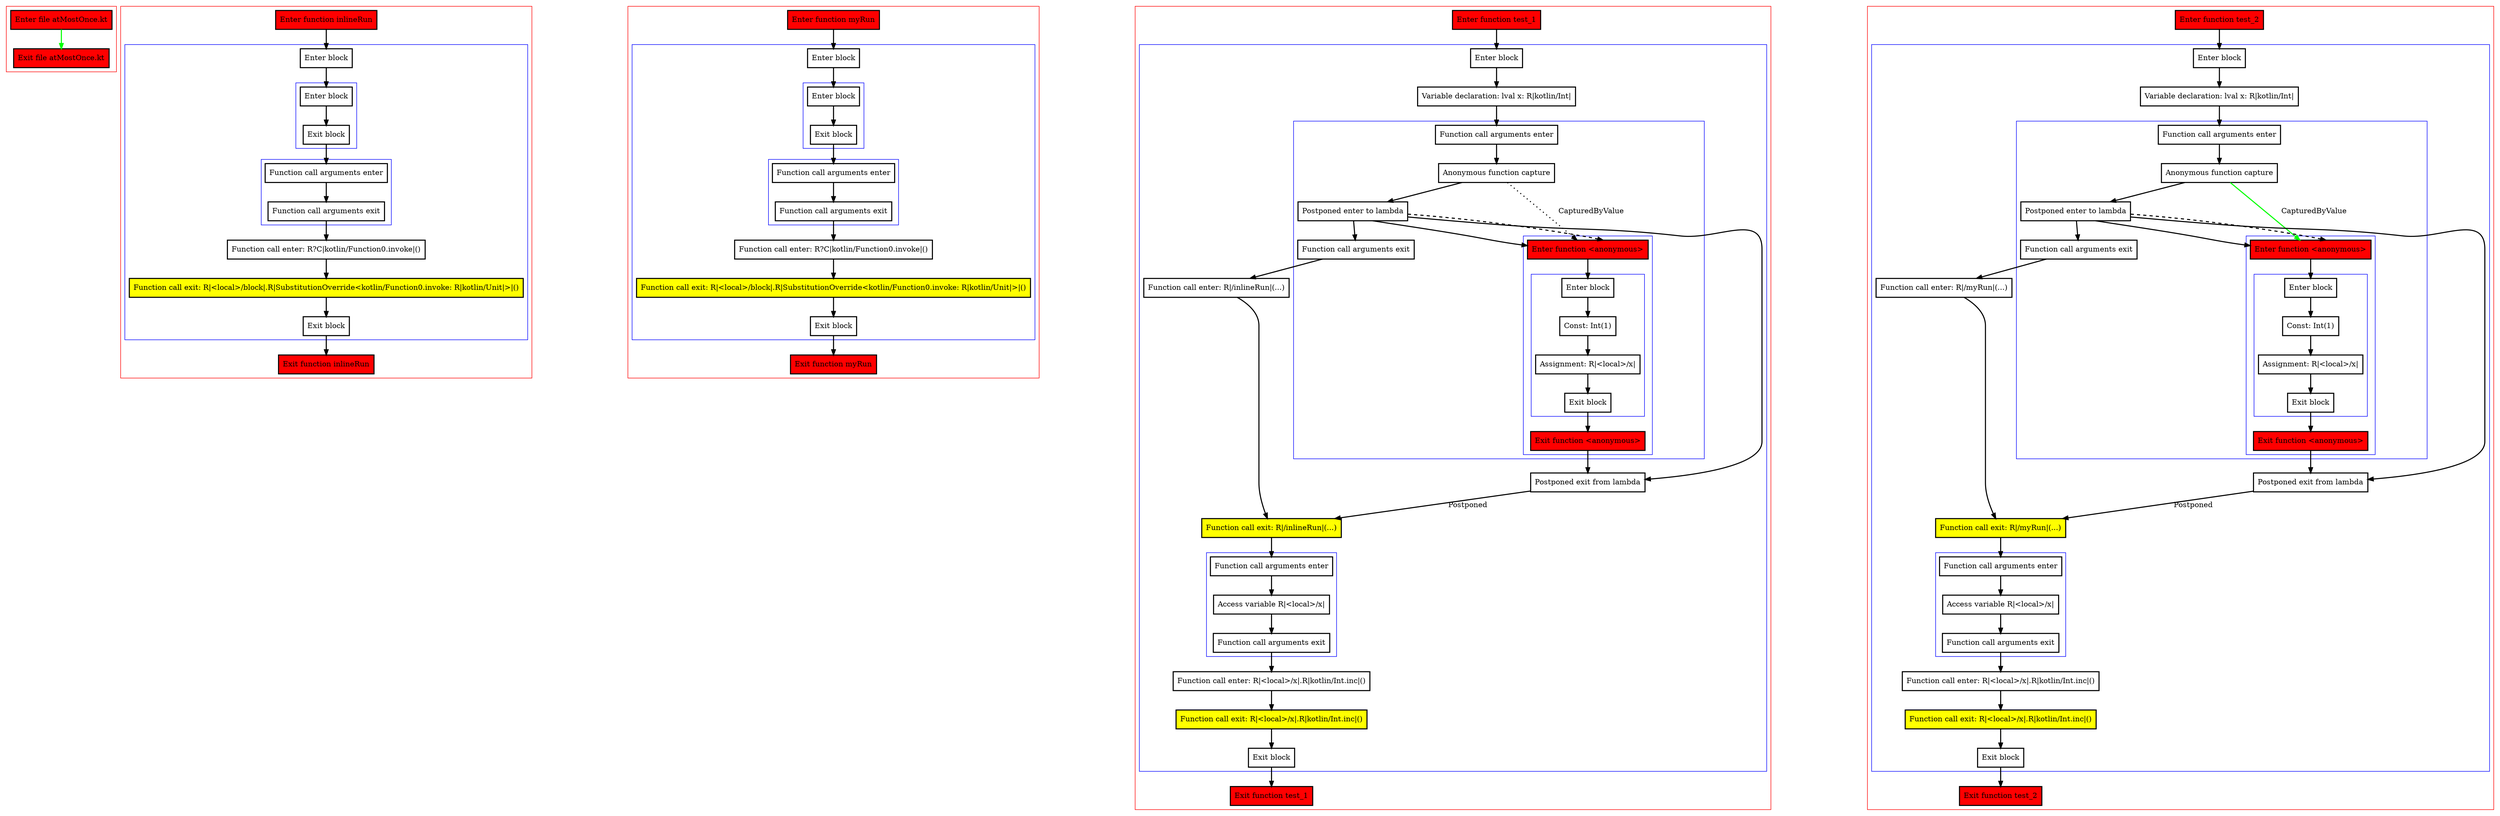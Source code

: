 digraph atMostOnce_kt {
    graph [nodesep=3]
    node [shape=box penwidth=2]
    edge [penwidth=2]

    subgraph cluster_0 {
        color=red
        0 [label="Enter file atMostOnce.kt" style="filled" fillcolor=red];
        1 [label="Exit file atMostOnce.kt" style="filled" fillcolor=red];
    }
    0 -> {1} [color=green];

    subgraph cluster_1 {
        color=red
        2 [label="Enter function inlineRun" style="filled" fillcolor=red];
        subgraph cluster_2 {
            color=blue
            3 [label="Enter block"];
            subgraph cluster_3 {
                color=blue
                4 [label="Enter block"];
                5 [label="Exit block"];
            }
            subgraph cluster_4 {
                color=blue
                6 [label="Function call arguments enter"];
                7 [label="Function call arguments exit"];
            }
            8 [label="Function call enter: R?C|kotlin/Function0.invoke|()"];
            9 [label="Function call exit: R|<local>/block|.R|SubstitutionOverride<kotlin/Function0.invoke: R|kotlin/Unit|>|()" style="filled" fillcolor=yellow];
            10 [label="Exit block"];
        }
        11 [label="Exit function inlineRun" style="filled" fillcolor=red];
    }
    2 -> {3};
    3 -> {4};
    4 -> {5};
    5 -> {6};
    6 -> {7};
    7 -> {8};
    8 -> {9};
    9 -> {10};
    10 -> {11};

    subgraph cluster_5 {
        color=red
        12 [label="Enter function myRun" style="filled" fillcolor=red];
        subgraph cluster_6 {
            color=blue
            13 [label="Enter block"];
            subgraph cluster_7 {
                color=blue
                14 [label="Enter block"];
                15 [label="Exit block"];
            }
            subgraph cluster_8 {
                color=blue
                16 [label="Function call arguments enter"];
                17 [label="Function call arguments exit"];
            }
            18 [label="Function call enter: R?C|kotlin/Function0.invoke|()"];
            19 [label="Function call exit: R|<local>/block|.R|SubstitutionOverride<kotlin/Function0.invoke: R|kotlin/Unit|>|()" style="filled" fillcolor=yellow];
            20 [label="Exit block"];
        }
        21 [label="Exit function myRun" style="filled" fillcolor=red];
    }
    12 -> {13};
    13 -> {14};
    14 -> {15};
    15 -> {16};
    16 -> {17};
    17 -> {18};
    18 -> {19};
    19 -> {20};
    20 -> {21};

    subgraph cluster_9 {
        color=red
        22 [label="Enter function test_1" style="filled" fillcolor=red];
        subgraph cluster_10 {
            color=blue
            23 [label="Enter block"];
            24 [label="Variable declaration: lval x: R|kotlin/Int|"];
            subgraph cluster_11 {
                color=blue
                25 [label="Function call arguments enter"];
                26 [label="Anonymous function capture"];
                27 [label="Postponed enter to lambda"];
                subgraph cluster_12 {
                    color=blue
                    28 [label="Enter function <anonymous>" style="filled" fillcolor=red];
                    subgraph cluster_13 {
                        color=blue
                        29 [label="Enter block"];
                        30 [label="Const: Int(1)"];
                        31 [label="Assignment: R|<local>/x|"];
                        32 [label="Exit block"];
                    }
                    33 [label="Exit function <anonymous>" style="filled" fillcolor=red];
                }
                34 [label="Function call arguments exit"];
            }
            35 [label="Function call enter: R|/inlineRun|(...)"];
            36 [label="Postponed exit from lambda"];
            37 [label="Function call exit: R|/inlineRun|(...)" style="filled" fillcolor=yellow];
            subgraph cluster_14 {
                color=blue
                38 [label="Function call arguments enter"];
                39 [label="Access variable R|<local>/x|"];
                40 [label="Function call arguments exit"];
            }
            41 [label="Function call enter: R|<local>/x|.R|kotlin/Int.inc|()"];
            42 [label="Function call exit: R|<local>/x|.R|kotlin/Int.inc|()" style="filled" fillcolor=yellow];
            43 [label="Exit block"];
        }
        44 [label="Exit function test_1" style="filled" fillcolor=red];
    }
    22 -> {23};
    23 -> {24};
    24 -> {25};
    25 -> {26};
    26 -> {27};
    26 -> {28} [style=dotted label="CapturedByValue"];
    27 -> {28 34 36};
    27 -> {28} [style=dashed];
    28 -> {29};
    29 -> {30};
    30 -> {31};
    31 -> {32};
    32 -> {33};
    33 -> {36};
    34 -> {35};
    35 -> {37};
    36 -> {37} [label="Postponed"];
    37 -> {38};
    38 -> {39};
    39 -> {40};
    40 -> {41};
    41 -> {42};
    42 -> {43};
    43 -> {44};

    subgraph cluster_15 {
        color=red
        45 [label="Enter function test_2" style="filled" fillcolor=red];
        subgraph cluster_16 {
            color=blue
            46 [label="Enter block"];
            47 [label="Variable declaration: lval x: R|kotlin/Int|"];
            subgraph cluster_17 {
                color=blue
                48 [label="Function call arguments enter"];
                49 [label="Anonymous function capture"];
                50 [label="Postponed enter to lambda"];
                subgraph cluster_18 {
                    color=blue
                    51 [label="Enter function <anonymous>" style="filled" fillcolor=red];
                    subgraph cluster_19 {
                        color=blue
                        52 [label="Enter block"];
                        53 [label="Const: Int(1)"];
                        54 [label="Assignment: R|<local>/x|"];
                        55 [label="Exit block"];
                    }
                    56 [label="Exit function <anonymous>" style="filled" fillcolor=red];
                }
                57 [label="Function call arguments exit"];
            }
            58 [label="Function call enter: R|/myRun|(...)"];
            59 [label="Postponed exit from lambda"];
            60 [label="Function call exit: R|/myRun|(...)" style="filled" fillcolor=yellow];
            subgraph cluster_20 {
                color=blue
                61 [label="Function call arguments enter"];
                62 [label="Access variable R|<local>/x|"];
                63 [label="Function call arguments exit"];
            }
            64 [label="Function call enter: R|<local>/x|.R|kotlin/Int.inc|()"];
            65 [label="Function call exit: R|<local>/x|.R|kotlin/Int.inc|()" style="filled" fillcolor=yellow];
            66 [label="Exit block"];
        }
        67 [label="Exit function test_2" style="filled" fillcolor=red];
    }
    45 -> {46};
    46 -> {47};
    47 -> {48};
    48 -> {49};
    49 -> {50};
    49 -> {51} [color=green label="CapturedByValue"];
    50 -> {51 57 59};
    50 -> {51} [style=dashed];
    51 -> {52};
    52 -> {53};
    53 -> {54};
    54 -> {55};
    55 -> {56};
    56 -> {59};
    57 -> {58};
    58 -> {60};
    59 -> {60} [label="Postponed"];
    60 -> {61};
    61 -> {62};
    62 -> {63};
    63 -> {64};
    64 -> {65};
    65 -> {66};
    66 -> {67};

}
